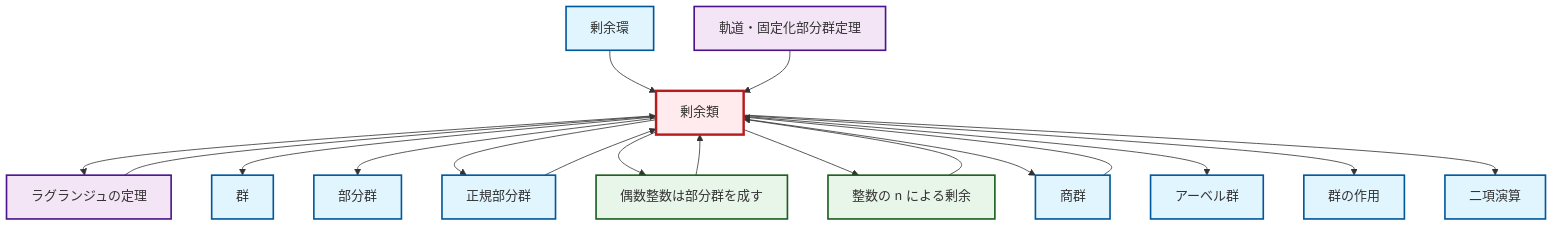 graph TD
    classDef definition fill:#e1f5fe,stroke:#01579b,stroke-width:2px
    classDef theorem fill:#f3e5f5,stroke:#4a148c,stroke-width:2px
    classDef axiom fill:#fff3e0,stroke:#e65100,stroke-width:2px
    classDef example fill:#e8f5e9,stroke:#1b5e20,stroke-width:2px
    classDef current fill:#ffebee,stroke:#b71c1c,stroke-width:3px
    def-binary-operation["二項演算"]:::definition
    def-group-action["群の作用"]:::definition
    def-coset["剰余類"]:::definition
    ex-quotient-integers-mod-n["整数の n による剰余"]:::example
    thm-lagrange["ラグランジュの定理"]:::theorem
    def-quotient-ring["剰余環"]:::definition
    ex-even-integers-subgroup["偶数整数は部分群を成す"]:::example
    def-normal-subgroup["正規部分群"]:::definition
    def-quotient-group["商群"]:::definition
    def-group["群"]:::definition
    def-abelian-group["アーベル群"]:::definition
    thm-orbit-stabilizer["軌道・固定化部分群定理"]:::theorem
    def-subgroup["部分群"]:::definition
    def-coset --> thm-lagrange
    def-coset --> def-group
    ex-even-integers-subgroup --> def-coset
    thm-lagrange --> def-coset
    def-coset --> def-subgroup
    def-normal-subgroup --> def-coset
    def-coset --> def-normal-subgroup
    def-coset --> ex-even-integers-subgroup
    ex-quotient-integers-mod-n --> def-coset
    def-quotient-group --> def-coset
    def-coset --> ex-quotient-integers-mod-n
    def-coset --> def-quotient-group
    def-coset --> def-abelian-group
    def-coset --> def-group-action
    def-quotient-ring --> def-coset
    def-coset --> def-binary-operation
    thm-orbit-stabilizer --> def-coset
    class def-coset current